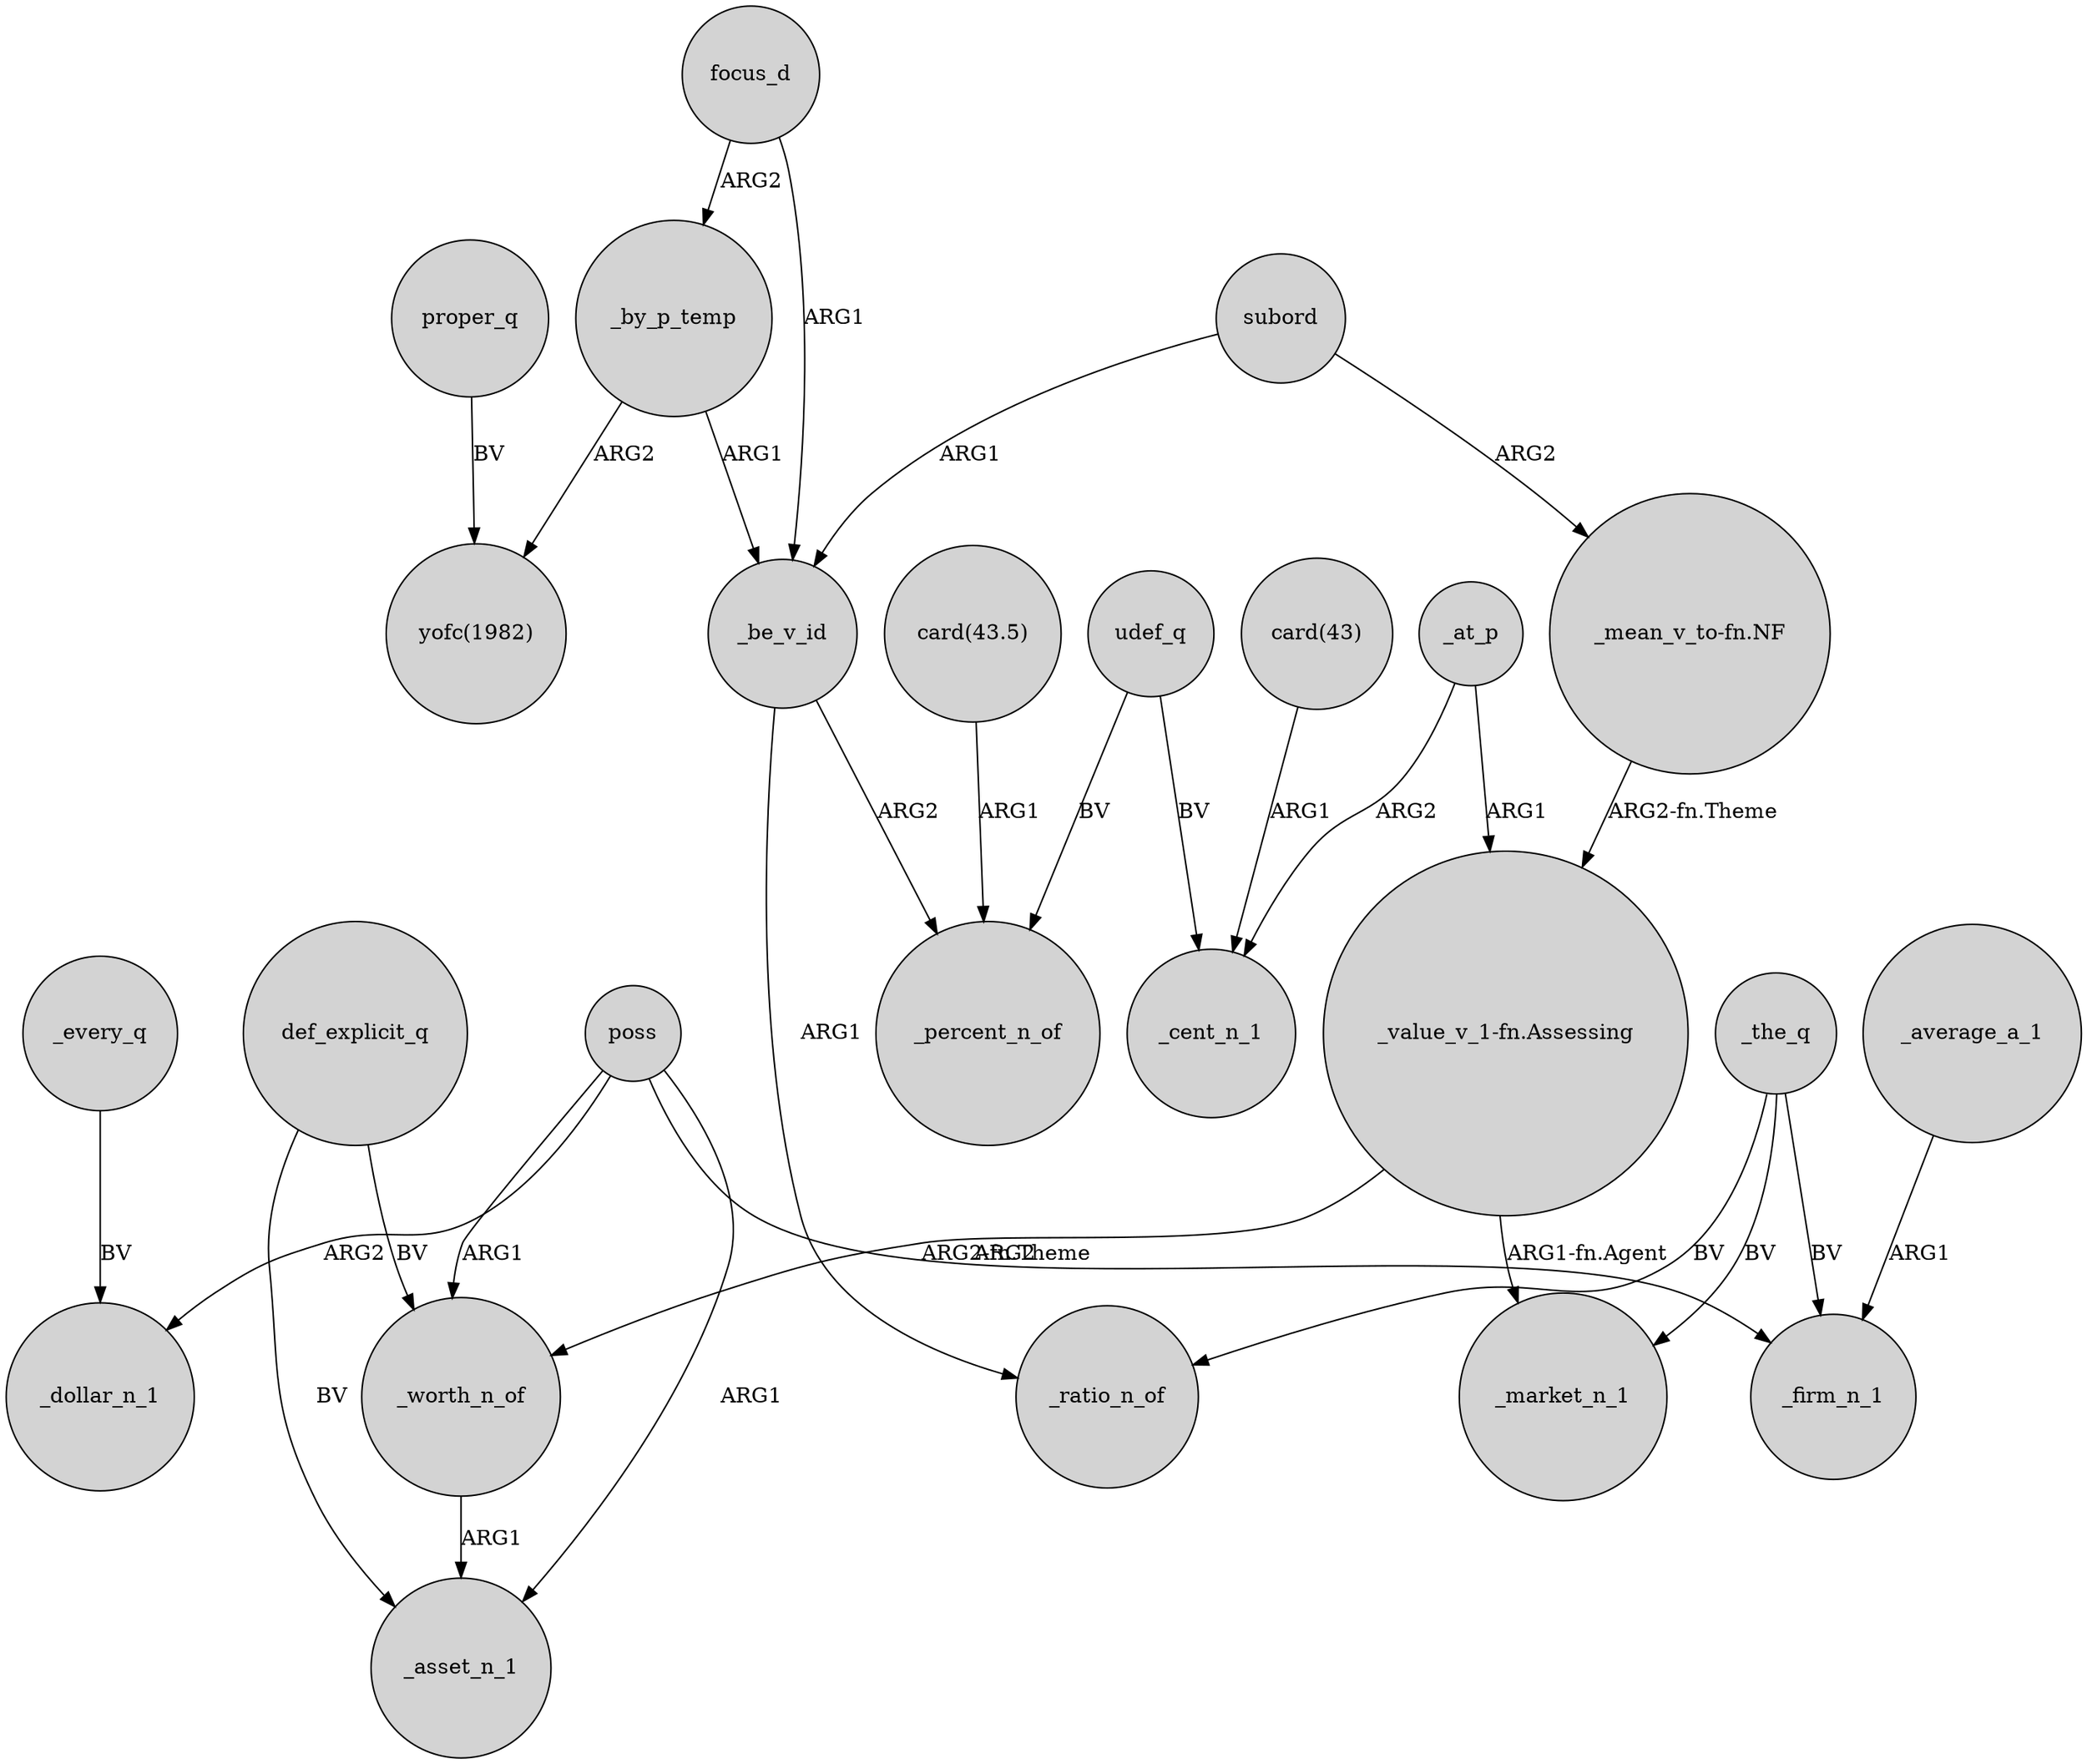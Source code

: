 digraph {
	node [shape=circle style=filled]
	proper_q -> "yofc(1982)" [label=BV]
	_be_v_id -> _percent_n_of [label=ARG2]
	subord -> _be_v_id [label=ARG1]
	def_explicit_q -> _asset_n_1 [label=BV]
	_worth_n_of -> _asset_n_1 [label=ARG1]
	poss -> _worth_n_of [label=ARG1]
	def_explicit_q -> _worth_n_of [label=BV]
	_by_p_temp -> _be_v_id [label=ARG1]
	"card(43.5)" -> _percent_n_of [label=ARG1]
	poss -> _dollar_n_1 [label=ARG2]
	_at_p -> "_value_v_1-fn.Assessing" [label=ARG1]
	"_value_v_1-fn.Assessing" -> _worth_n_of [label="ARG2-fn.Theme"]
	udef_q -> _cent_n_1 [label=BV]
	focus_d -> _be_v_id [label=ARG1]
	subord -> "_mean_v_to-fn.NF" [label=ARG2]
	_the_q -> _ratio_n_of [label=BV]
	_average_a_1 -> _firm_n_1 [label=ARG1]
	poss -> _firm_n_1 [label=ARG2]
	"_value_v_1-fn.Assessing" -> _market_n_1 [label="ARG1-fn.Agent"]
	_the_q -> _firm_n_1 [label=BV]
	"_mean_v_to-fn.NF" -> "_value_v_1-fn.Assessing" [label="ARG2-fn.Theme"]
	"card(43)" -> _cent_n_1 [label=ARG1]
	_at_p -> _cent_n_1 [label=ARG2]
	poss -> _asset_n_1 [label=ARG1]
	udef_q -> _percent_n_of [label=BV]
	focus_d -> _by_p_temp [label=ARG2]
	_every_q -> _dollar_n_1 [label=BV]
	_the_q -> _market_n_1 [label=BV]
	_be_v_id -> _ratio_n_of [label=ARG1]
	_by_p_temp -> "yofc(1982)" [label=ARG2]
}
